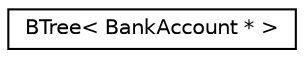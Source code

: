 digraph "Graphical Class Hierarchy"
{
 // LATEX_PDF_SIZE
  edge [fontname="Helvetica",fontsize="10",labelfontname="Helvetica",labelfontsize="10"];
  node [fontname="Helvetica",fontsize="10",shape=record];
  rankdir="LR";
  Node0 [label="BTree\< BankAccount * \>",height=0.2,width=0.4,color="black", fillcolor="white", style="filled",URL="$classBTree.html",tooltip=" "];
}
